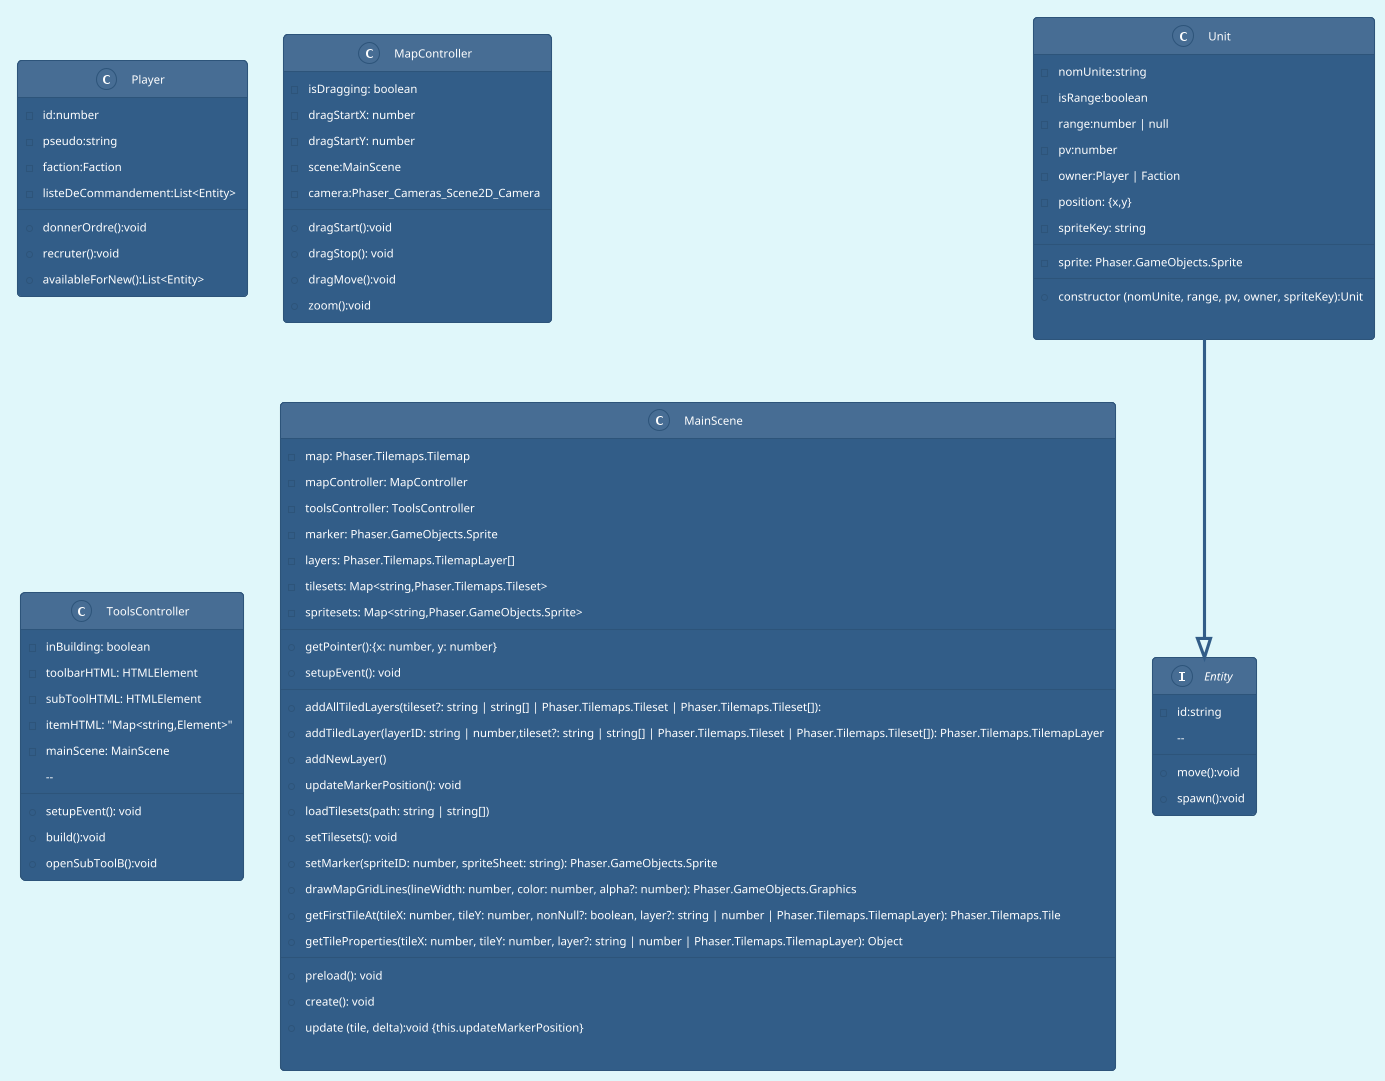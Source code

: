 @startuml

!theme sandstone

skinparam BackgroundColor #E0F7FA

class Player {
   - id:number
   - pseudo:string
   - faction:Faction
   - listeDeCommandement:List<Entity>
   --
   + donnerOrdre():void
   + recruter():void
   + availableForNew():List<Entity>
}

class MapController {
   - isDragging: boolean
   - dragStartX: number
   - dragStartY: number
   - scene:MainScene
   - camera:Phaser_Cameras_Scene2D_Camera
   --
   + dragStart():void
   + dragStop(): void
   + dragMove():void
   + zoom():void
}

class ToolsController{
   - inBuilding: boolean
   - toolbarHTML: HTMLElement
   - subToolHTML: HTMLElement
   - itemHTML: "Map<string,Element>"
   - mainScene: MainScene
   -- 
   + setupEvent(): void
   + build():void
   + openSubToolB():void

}

class MainScene{
   - map: Phaser.Tilemaps.Tilemap
   - mapController: MapController
   - toolsController: ToolsController
   - marker: Phaser.GameObjects.Sprite
   - layers: Phaser.Tilemaps.TilemapLayer[]
   - tilesets: Map<string,Phaser.Tilemaps.Tileset>
   - spritesets: Map<string,Phaser.GameObjects.Sprite>
   --
   +getPointer():{x: number, y: number}
   +setupEvent(): void
   --
   + addAllTiledLayers(tileset?: string | string[] | Phaser.Tilemaps.Tileset | Phaser.Tilemaps.Tileset[]): 
   + addTiledLayer(layerID: string | number,tileset?: string | string[] | Phaser.Tilemaps.Tileset | Phaser.Tilemaps.Tileset[]): Phaser.Tilemaps.TilemapLayer
   + addNewLayer() 
   + updateMarkerPosition(): void
   + loadTilesets(path: string | string[])
   + setTilesets(): void
   + setMarker(spriteID: number, spriteSheet: string): Phaser.GameObjects.Sprite 
   + drawMapGridLines(lineWidth: number, color: number, alpha?: number): Phaser.GameObjects.Graphics
   + getFirstTileAt(tileX: number, tileY: number, nonNull?: boolean, layer?: string | number | Phaser.Tilemaps.TilemapLayer): Phaser.Tilemaps.Tile
   + getTileProperties(tileX: number, tileY: number, layer?: string | number | Phaser.Tilemaps.TilemapLayer): Object
   --
   + preload(): void
   + create(): void
   + update (tile, delta):void {this.updateMarkerPosition}

}

interface Entity{
   - id:string
   -- 
   + move():void
   + spawn():void
}

class Unit{
   - nomUnite:string
   - isRange:boolean
   - range:number | null
   - pv:number
   - owner:Player | Faction
   - position: {x,y}
   - spriteKey: string 
   --
   - sprite: Phaser.GameObjects.Sprite
   --
   + constructor (nomUnite, range, pv, owner, spriteKey):Unit

}

Unit --|> Entity


@enduml